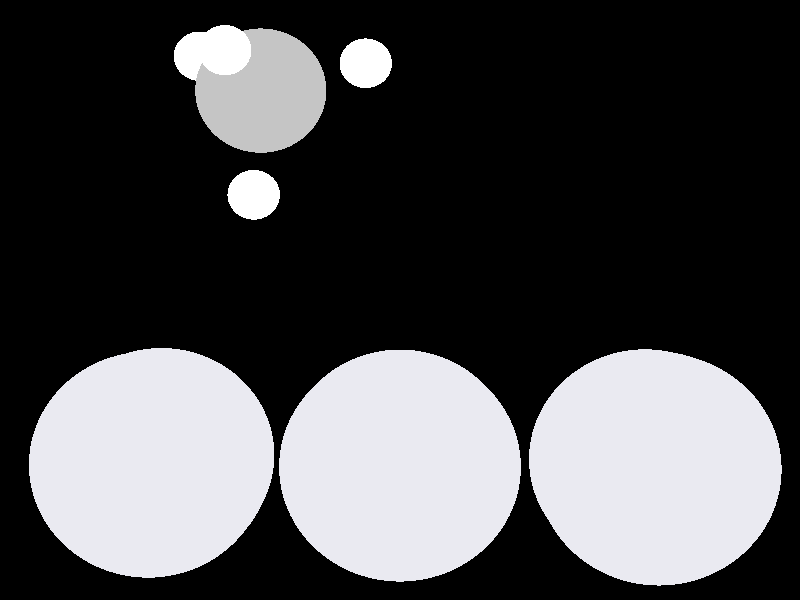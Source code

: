 #include "colors.inc"
#include "finish.inc"

global_settings {assumed_gamma 1 max_trace_level 6}
background {color White transmit 1.0}
camera {perspective
  right -7.57*x up 5.99*y
  direction 100.00*z
  location <0,0,100.00> look_at <0,0,0>}


light_source {<  2.00,   3.00,  40.00> color White
  area_light <0.70, 0, 0>, <0, 0.70, 0>, 3, 3
  adaptive 1 jitter}
// no fog
#declare simple = finish {phong 0.7}
#declare pale = finish {ambient 0.5 diffuse 0.85 roughness 0.001 specular 0.200 }
#declare intermediate = finish {ambient 0.3 diffuse 0.6 specular 0.1 roughness 0.04}
#declare vmd = finish {ambient 0.0 diffuse 0.65 phong 0.1 phong_size 40.0 specular 0.5 }
#declare jmol = finish {ambient 0.2 diffuse 0.6 specular 1 roughness 0.001 metallic}
#declare ase2 = finish {ambient 0.05 brilliance 3 diffuse 0.6 metallic specular 0.7 roughness 0.04 reflection 0.15}
#declare ase3 = finish {ambient 0.15 brilliance 2 diffuse 0.6 metallic specular 1.0 roughness 0.001 reflection 0.0}
#declare glass = finish {ambient 0.05 diffuse 0.3 specular 1.0 roughness 0.001}
#declare glass2 = finish {ambient 0.01 diffuse 0.3 specular 1.0 reflection 0.25 roughness 0.001}
#declare Rcell = 0.050;
#declare Rbond = 0.100;

#macro atom(LOC, R, COL, TRANS, FIN)
  sphere{LOC, R texture{pigment{color COL transmit TRANS} finish{FIN}}}
#end
#macro constrain(LOC, R, COL, TRANS FIN)
union{torus{R, Rcell rotate 45*z texture{pigment{color COL transmit TRANS} finish{FIN}}}
     torus{R, Rcell rotate -45*z texture{pigment{color COL transmit TRANS} finish{FIN}}}
     translate LOC}
#end

// no cell vertices
atom(< -2.45,  -1.68,  -8.49>, 1.16, rgb <0.82, 0.82, 0.88>, 0.0, ase3) // #0
atom(< -2.45,  -1.70,  -5.66>, 1.16, rgb <0.82, 0.82, 0.88>, 0.0, ase3) // #1
atom(< -2.45,  -1.69,  -2.83>, 1.16, rgb <0.82, 0.82, 0.88>, 0.0, ase3) // #2
atom(<  0.00,  -1.69,  -7.07>, 1.16, rgb <0.82, 0.82, 0.88>, 0.0, ase3) // #3
atom(<  0.00,  -1.70,  -4.24>, 1.16, rgb <0.82, 0.82, 0.88>, 0.0, ase3) // #4
atom(<  0.00,  -1.69,  -1.41>, 1.16, rgb <0.82, 0.82, 0.88>, 0.0, ase3) // #5
atom(<  2.45,  -1.68,  -5.66>, 1.16, rgb <0.82, 0.82, 0.88>, 0.0, ase3) // #6
atom(<  2.45,  -1.68,  -2.83>, 1.16, rgb <0.82, 0.82, 0.88>, 0.0, ase3) // #7
atom(<  2.45,  -1.69,   0.00>, 1.16, rgb <0.82, 0.82, 0.88>, 0.0, ase3) // #8
atom(< -1.38,   2.19,  -4.77>, 0.65, rgb <0.56, 0.56, 0.56>, 0.0, ase3) // #9
atom(< -2.00,   2.57,  -5.58>, 0.26, rgb <1.00, 1.00, 1.00>, 0.0, ase3) // #10
atom(< -1.72,   2.59,  -3.82>, 0.26, rgb <1.00, 1.00, 1.00>, 0.0, ase3) // #11
atom(< -0.34,   2.48,  -4.94>, 0.26, rgb <1.00, 1.00, 1.00>, 0.0, ase3) // #12
atom(< -1.45,   1.10,  -4.75>, 0.26, rgb <1.00, 1.00, 1.00>, 0.0, ase3) // #13

// no constraints
